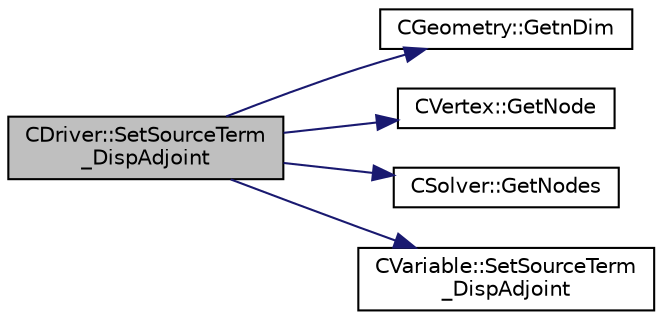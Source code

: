 digraph "CDriver::SetSourceTerm_DispAdjoint"
{
 // LATEX_PDF_SIZE
  edge [fontname="Helvetica",fontsize="10",labelfontname="Helvetica",labelfontsize="10"];
  node [fontname="Helvetica",fontsize="10",shape=record];
  rankdir="LR";
  Node1 [label="CDriver::SetSourceTerm\l_DispAdjoint",height=0.2,width=0.4,color="black", fillcolor="grey75", style="filled", fontcolor="black",tooltip="Set the adjoint of the structural displacements (from an outside source)"];
  Node1 -> Node2 [color="midnightblue",fontsize="10",style="solid",fontname="Helvetica"];
  Node2 [label="CGeometry::GetnDim",height=0.2,width=0.4,color="black", fillcolor="white", style="filled",URL="$classCGeometry.html#ace7f7fe876f629f5bd5f92d4805a1a4b",tooltip="Get number of coordinates."];
  Node1 -> Node3 [color="midnightblue",fontsize="10",style="solid",fontname="Helvetica"];
  Node3 [label="CVertex::GetNode",height=0.2,width=0.4,color="black", fillcolor="white", style="filled",URL="$classCVertex.html#ad568da06e7191358d3a09a1bee71cdb5",tooltip="Get the node of the vertex."];
  Node1 -> Node4 [color="midnightblue",fontsize="10",style="solid",fontname="Helvetica"];
  Node4 [label="CSolver::GetNodes",height=0.2,width=0.4,color="black", fillcolor="white", style="filled",URL="$classCSolver.html#af3198e52a2ea377bb765647b5e697197",tooltip="Allow outside access to the nodes of the solver, containing conservatives, primitives,..."];
  Node1 -> Node5 [color="midnightblue",fontsize="10",style="solid",fontname="Helvetica"];
  Node5 [label="CVariable::SetSourceTerm\l_DispAdjoint",height=0.2,width=0.4,color="black", fillcolor="white", style="filled",URL="$classCVariable.html#a8d12e8dc6a4cd3fed90e868f76325276",tooltip="Set the source term applied into the displacement adjoint coming from external solvers."];
}

